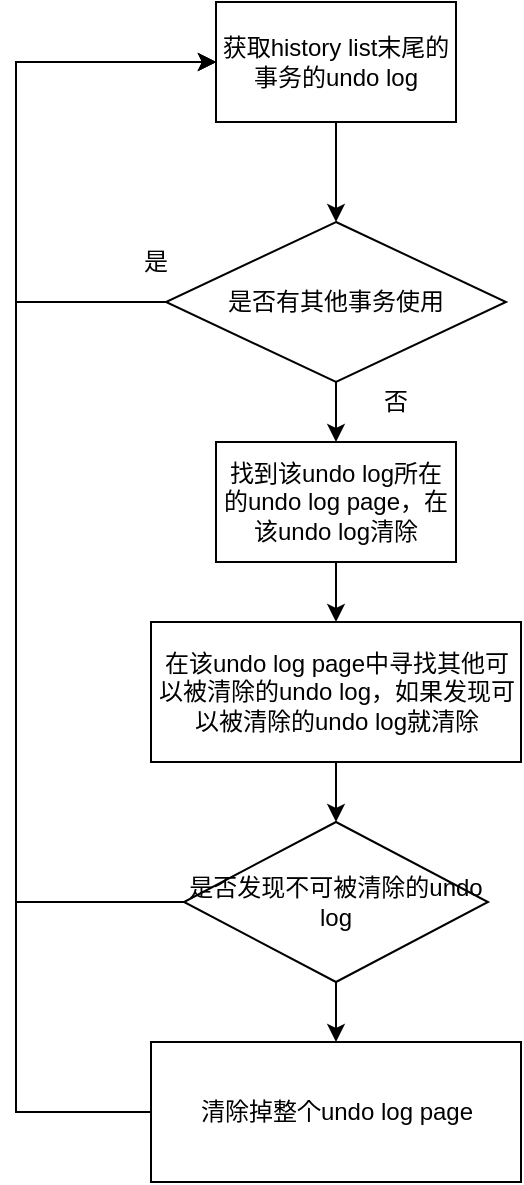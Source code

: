 <mxfile version="15.2.7" type="device"><diagram id="b7w_H6_feWrGJr2APWCo" name="第 1 页"><mxGraphModel dx="1024" dy="592" grid="1" gridSize="10" guides="1" tooltips="1" connect="1" arrows="1" fold="1" page="1" pageScale="1" pageWidth="827" pageHeight="1169" math="0" shadow="0"><root><mxCell id="0"/><mxCell id="1" parent="0"/><mxCell id="KVhMEQbIenSp4jJVV2SQ-1" style="edgeStyle=orthogonalEdgeStyle;rounded=0;orthogonalLoop=1;jettySize=auto;html=1;exitX=0.5;exitY=1;exitDx=0;exitDy=0;entryX=0.5;entryY=0;entryDx=0;entryDy=0;" edge="1" parent="1" source="GFrPuacKsFvxAHBjDFiU-1" target="GFrPuacKsFvxAHBjDFiU-2"><mxGeometry relative="1" as="geometry"/></mxCell><mxCell id="GFrPuacKsFvxAHBjDFiU-1" value="获取history list末尾的事务的undo log" style="rounded=0;whiteSpace=wrap;html=1;" parent="1" vertex="1"><mxGeometry x="330" y="100" width="120" height="60" as="geometry"/></mxCell><mxCell id="GFrPuacKsFvxAHBjDFiU-3" style="edgeStyle=orthogonalEdgeStyle;rounded=0;orthogonalLoop=1;jettySize=auto;html=1;exitX=0;exitY=0.5;exitDx=0;exitDy=0;entryX=0;entryY=0.5;entryDx=0;entryDy=0;" parent="1" source="GFrPuacKsFvxAHBjDFiU-2" target="GFrPuacKsFvxAHBjDFiU-1" edge="1"><mxGeometry relative="1" as="geometry"><Array as="points"><mxPoint x="230" y="250"/><mxPoint x="230" y="130"/></Array></mxGeometry></mxCell><mxCell id="GFrPuacKsFvxAHBjDFiU-7" style="edgeStyle=orthogonalEdgeStyle;rounded=0;orthogonalLoop=1;jettySize=auto;html=1;exitX=0.5;exitY=1;exitDx=0;exitDy=0;" parent="1" source="GFrPuacKsFvxAHBjDFiU-2" target="GFrPuacKsFvxAHBjDFiU-6" edge="1"><mxGeometry relative="1" as="geometry"/></mxCell><mxCell id="GFrPuacKsFvxAHBjDFiU-2" value="是否有其他事务使用" style="rhombus;whiteSpace=wrap;html=1;" parent="1" vertex="1"><mxGeometry x="305" y="210" width="170" height="80" as="geometry"/></mxCell><mxCell id="GFrPuacKsFvxAHBjDFiU-4" value="是" style="text;html=1;strokeColor=none;fillColor=none;align=center;verticalAlign=middle;whiteSpace=wrap;rounded=0;" parent="1" vertex="1"><mxGeometry x="280" y="220" width="40" height="20" as="geometry"/></mxCell><mxCell id="GFrPuacKsFvxAHBjDFiU-11" style="edgeStyle=orthogonalEdgeStyle;rounded=0;orthogonalLoop=1;jettySize=auto;html=1;exitX=0.5;exitY=1;exitDx=0;exitDy=0;entryX=0.5;entryY=0;entryDx=0;entryDy=0;" parent="1" source="GFrPuacKsFvxAHBjDFiU-6" target="GFrPuacKsFvxAHBjDFiU-8" edge="1"><mxGeometry relative="1" as="geometry"/></mxCell><mxCell id="GFrPuacKsFvxAHBjDFiU-6" value="找到该undo log所在的undo log page，在该undo log清除" style="rounded=0;whiteSpace=wrap;html=1;" parent="1" vertex="1"><mxGeometry x="330" y="320" width="120" height="60" as="geometry"/></mxCell><mxCell id="GFrPuacKsFvxAHBjDFiU-16" style="edgeStyle=orthogonalEdgeStyle;rounded=0;orthogonalLoop=1;jettySize=auto;html=1;exitX=0.5;exitY=1;exitDx=0;exitDy=0;" parent="1" source="GFrPuacKsFvxAHBjDFiU-8" target="GFrPuacKsFvxAHBjDFiU-12" edge="1"><mxGeometry relative="1" as="geometry"/></mxCell><mxCell id="GFrPuacKsFvxAHBjDFiU-8" value="在该undo log page中寻找其他可以被清除的undo log，如果发现可以被清除的undo log就清除" style="rounded=0;whiteSpace=wrap;html=1;" parent="1" vertex="1"><mxGeometry x="297.5" y="410" width="185" height="70" as="geometry"/></mxCell><mxCell id="GFrPuacKsFvxAHBjDFiU-10" value="否" style="text;html=1;strokeColor=none;fillColor=none;align=center;verticalAlign=middle;whiteSpace=wrap;rounded=0;" parent="1" vertex="1"><mxGeometry x="400" y="290" width="40" height="20" as="geometry"/></mxCell><mxCell id="GFrPuacKsFvxAHBjDFiU-13" style="edgeStyle=orthogonalEdgeStyle;rounded=0;orthogonalLoop=1;jettySize=auto;html=1;exitX=0;exitY=0.5;exitDx=0;exitDy=0;entryX=0;entryY=0.5;entryDx=0;entryDy=0;" parent="1" source="GFrPuacKsFvxAHBjDFiU-12" target="GFrPuacKsFvxAHBjDFiU-1" edge="1"><mxGeometry relative="1" as="geometry"><Array as="points"><mxPoint x="230" y="550"/><mxPoint x="230" y="130"/></Array></mxGeometry></mxCell><mxCell id="GFrPuacKsFvxAHBjDFiU-15" style="edgeStyle=orthogonalEdgeStyle;rounded=0;orthogonalLoop=1;jettySize=auto;html=1;exitX=0.5;exitY=1;exitDx=0;exitDy=0;" parent="1" source="GFrPuacKsFvxAHBjDFiU-12" target="GFrPuacKsFvxAHBjDFiU-14" edge="1"><mxGeometry relative="1" as="geometry"/></mxCell><mxCell id="GFrPuacKsFvxAHBjDFiU-12" value="是否发现不可被清除的undo log" style="rhombus;whiteSpace=wrap;html=1;" parent="1" vertex="1"><mxGeometry x="314" y="510" width="152" height="80" as="geometry"/></mxCell><mxCell id="GFrPuacKsFvxAHBjDFiU-17" style="edgeStyle=orthogonalEdgeStyle;rounded=0;orthogonalLoop=1;jettySize=auto;html=1;exitX=0;exitY=0.5;exitDx=0;exitDy=0;entryX=0;entryY=0.5;entryDx=0;entryDy=0;" parent="1" source="GFrPuacKsFvxAHBjDFiU-14" target="GFrPuacKsFvxAHBjDFiU-1" edge="1"><mxGeometry relative="1" as="geometry"><Array as="points"><mxPoint x="230" y="655"/><mxPoint x="230" y="130"/></Array></mxGeometry></mxCell><mxCell id="GFrPuacKsFvxAHBjDFiU-14" value="清除掉整个undo log page" style="rounded=0;whiteSpace=wrap;html=1;" parent="1" vertex="1"><mxGeometry x="297.5" y="620" width="185" height="70" as="geometry"/></mxCell></root></mxGraphModel></diagram></mxfile>